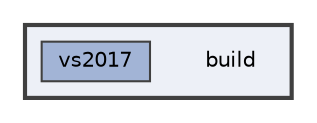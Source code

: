 digraph "D:/Uni/CMP208/Hellwatch/build"
{
 // LATEX_PDF_SIZE
  bgcolor="transparent";
  edge [fontname=Helvetica,fontsize=10,labelfontname=Helvetica,labelfontsize=10];
  node [fontname=Helvetica,fontsize=10,shape=box,height=0.2,width=0.4];
  compound=true
  subgraph clusterdir_4fef79e7177ba769987a8da36c892c5f {
    graph [ bgcolor="#edf0f7", pencolor="grey25", label="", fontname=Helvetica,fontsize=10 style="filled,bold", URL="dir_4fef79e7177ba769987a8da36c892c5f.html",tooltip=""]
    dir_4fef79e7177ba769987a8da36c892c5f [shape=plaintext, label="build"];
  dir_8bceb31512fbf37cf44d454a95859b1c [label="vs2017", fillcolor="#a2b4d6", color="grey25", style="filled", URL="dir_8bceb31512fbf37cf44d454a95859b1c.html",tooltip=""];
  }
}
